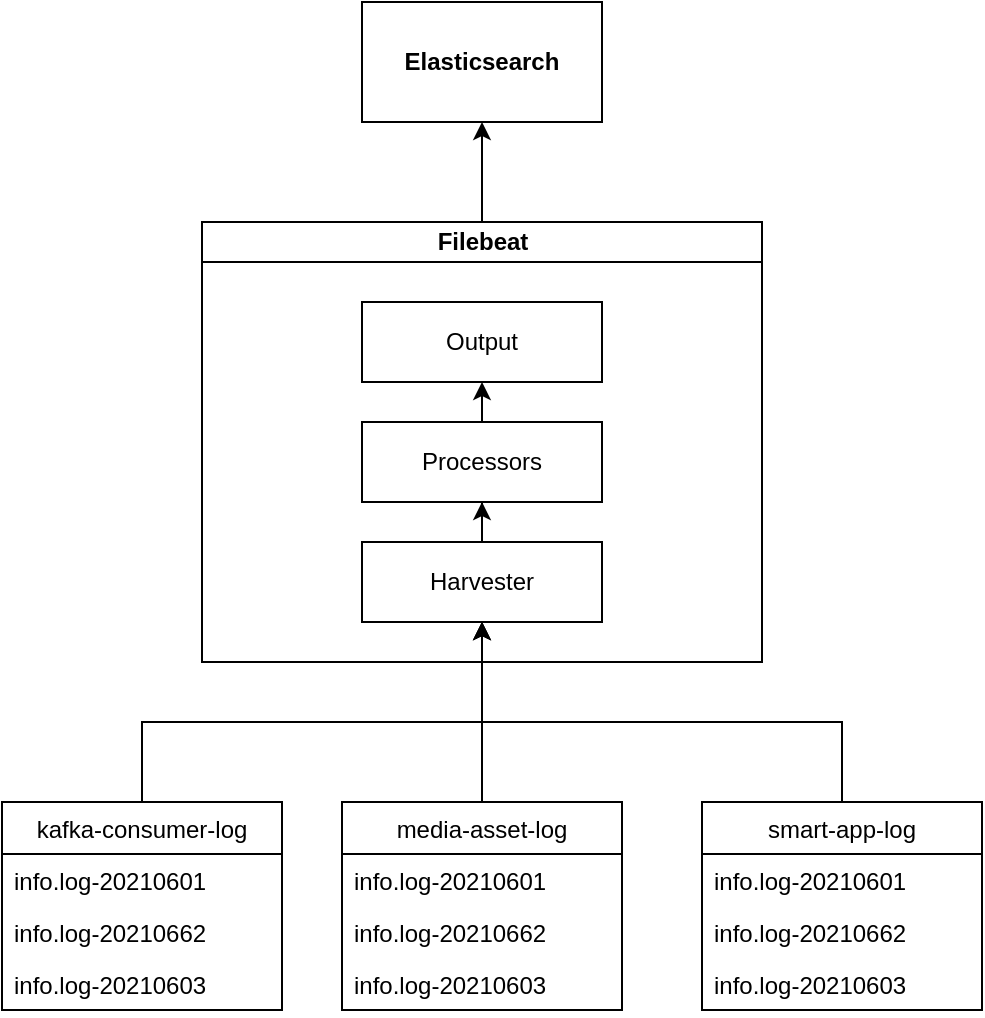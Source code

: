 <mxfile version="14.7.6" type="github">
  <diagram id="CCIx1nJYBqcQRO54KeJ1" name="Page-1">
    <mxGraphModel dx="1113" dy="671" grid="1" gridSize="10" guides="1" tooltips="1" connect="1" arrows="1" fold="1" page="1" pageScale="1" pageWidth="850" pageHeight="1100" math="0" shadow="0">
      <root>
        <mxCell id="0" />
        <mxCell id="1" parent="0" />
        <mxCell id="RWyGRk-tJpopODgYtM8n-33" style="edgeStyle=orthogonalEdgeStyle;rounded=0;orthogonalLoop=1;jettySize=auto;html=1;entryX=0.5;entryY=1;entryDx=0;entryDy=0;" edge="1" parent="1" source="RWyGRk-tJpopODgYtM8n-7" target="RWyGRk-tJpopODgYtM8n-29">
          <mxGeometry relative="1" as="geometry">
            <Array as="points">
              <mxPoint x="250" y="470" />
              <mxPoint x="420" y="470" />
            </Array>
          </mxGeometry>
        </mxCell>
        <mxCell id="RWyGRk-tJpopODgYtM8n-7" value="kafka-consumer-log" style="swimlane;fontStyle=0;childLayout=stackLayout;horizontal=1;startSize=26;horizontalStack=0;resizeParent=1;resizeParentMax=0;resizeLast=0;collapsible=1;marginBottom=0;" vertex="1" parent="1">
          <mxGeometry x="180" y="510" width="140" height="104" as="geometry" />
        </mxCell>
        <mxCell id="RWyGRk-tJpopODgYtM8n-8" value="info.log-20210601" style="text;strokeColor=none;fillColor=none;align=left;verticalAlign=top;spacingLeft=4;spacingRight=4;overflow=hidden;rotatable=0;points=[[0,0.5],[1,0.5]];portConstraint=eastwest;" vertex="1" parent="RWyGRk-tJpopODgYtM8n-7">
          <mxGeometry y="26" width="140" height="26" as="geometry" />
        </mxCell>
        <mxCell id="RWyGRk-tJpopODgYtM8n-9" value="info.log-20210662" style="text;strokeColor=none;fillColor=none;align=left;verticalAlign=top;spacingLeft=4;spacingRight=4;overflow=hidden;rotatable=0;points=[[0,0.5],[1,0.5]];portConstraint=eastwest;" vertex="1" parent="RWyGRk-tJpopODgYtM8n-7">
          <mxGeometry y="52" width="140" height="26" as="geometry" />
        </mxCell>
        <mxCell id="RWyGRk-tJpopODgYtM8n-10" value="info.log-20210603" style="text;strokeColor=none;fillColor=none;align=left;verticalAlign=top;spacingLeft=4;spacingRight=4;overflow=hidden;rotatable=0;points=[[0,0.5],[1,0.5]];portConstraint=eastwest;" vertex="1" parent="RWyGRk-tJpopODgYtM8n-7">
          <mxGeometry y="78" width="140" height="26" as="geometry" />
        </mxCell>
        <mxCell id="RWyGRk-tJpopODgYtM8n-34" style="edgeStyle=orthogonalEdgeStyle;rounded=0;orthogonalLoop=1;jettySize=auto;html=1;exitX=0.5;exitY=0;exitDx=0;exitDy=0;entryX=0.5;entryY=1;entryDx=0;entryDy=0;" edge="1" parent="1" source="RWyGRk-tJpopODgYtM8n-11" target="RWyGRk-tJpopODgYtM8n-29">
          <mxGeometry relative="1" as="geometry" />
        </mxCell>
        <mxCell id="RWyGRk-tJpopODgYtM8n-11" value="media-asset-log" style="swimlane;fontStyle=0;childLayout=stackLayout;horizontal=1;startSize=26;horizontalStack=0;resizeParent=1;resizeParentMax=0;resizeLast=0;collapsible=1;marginBottom=0;" vertex="1" parent="1">
          <mxGeometry x="350" y="510" width="140" height="104" as="geometry" />
        </mxCell>
        <mxCell id="RWyGRk-tJpopODgYtM8n-12" value="info.log-20210601" style="text;strokeColor=none;fillColor=none;align=left;verticalAlign=top;spacingLeft=4;spacingRight=4;overflow=hidden;rotatable=0;points=[[0,0.5],[1,0.5]];portConstraint=eastwest;" vertex="1" parent="RWyGRk-tJpopODgYtM8n-11">
          <mxGeometry y="26" width="140" height="26" as="geometry" />
        </mxCell>
        <mxCell id="RWyGRk-tJpopODgYtM8n-13" value="info.log-20210662" style="text;strokeColor=none;fillColor=none;align=left;verticalAlign=top;spacingLeft=4;spacingRight=4;overflow=hidden;rotatable=0;points=[[0,0.5],[1,0.5]];portConstraint=eastwest;" vertex="1" parent="RWyGRk-tJpopODgYtM8n-11">
          <mxGeometry y="52" width="140" height="26" as="geometry" />
        </mxCell>
        <mxCell id="RWyGRk-tJpopODgYtM8n-14" value="info.log-20210603" style="text;strokeColor=none;fillColor=none;align=left;verticalAlign=top;spacingLeft=4;spacingRight=4;overflow=hidden;rotatable=0;points=[[0,0.5],[1,0.5]];portConstraint=eastwest;" vertex="1" parent="RWyGRk-tJpopODgYtM8n-11">
          <mxGeometry y="78" width="140" height="26" as="geometry" />
        </mxCell>
        <mxCell id="RWyGRk-tJpopODgYtM8n-35" style="edgeStyle=orthogonalEdgeStyle;rounded=0;orthogonalLoop=1;jettySize=auto;html=1;entryX=0.5;entryY=1;entryDx=0;entryDy=0;" edge="1" parent="1" source="RWyGRk-tJpopODgYtM8n-15" target="RWyGRk-tJpopODgYtM8n-29">
          <mxGeometry relative="1" as="geometry">
            <Array as="points">
              <mxPoint x="600" y="470" />
              <mxPoint x="420" y="470" />
            </Array>
          </mxGeometry>
        </mxCell>
        <mxCell id="RWyGRk-tJpopODgYtM8n-15" value="smart-app-log" style="swimlane;fontStyle=0;childLayout=stackLayout;horizontal=1;startSize=26;horizontalStack=0;resizeParent=1;resizeParentMax=0;resizeLast=0;collapsible=1;marginBottom=0;" vertex="1" parent="1">
          <mxGeometry x="530" y="510" width="140" height="104" as="geometry" />
        </mxCell>
        <mxCell id="RWyGRk-tJpopODgYtM8n-16" value="info.log-20210601" style="text;strokeColor=none;fillColor=none;align=left;verticalAlign=top;spacingLeft=4;spacingRight=4;overflow=hidden;rotatable=0;points=[[0,0.5],[1,0.5]];portConstraint=eastwest;" vertex="1" parent="RWyGRk-tJpopODgYtM8n-15">
          <mxGeometry y="26" width="140" height="26" as="geometry" />
        </mxCell>
        <mxCell id="RWyGRk-tJpopODgYtM8n-17" value="info.log-20210662" style="text;strokeColor=none;fillColor=none;align=left;verticalAlign=top;spacingLeft=4;spacingRight=4;overflow=hidden;rotatable=0;points=[[0,0.5],[1,0.5]];portConstraint=eastwest;" vertex="1" parent="RWyGRk-tJpopODgYtM8n-15">
          <mxGeometry y="52" width="140" height="26" as="geometry" />
        </mxCell>
        <mxCell id="RWyGRk-tJpopODgYtM8n-18" value="info.log-20210603" style="text;strokeColor=none;fillColor=none;align=left;verticalAlign=top;spacingLeft=4;spacingRight=4;overflow=hidden;rotatable=0;points=[[0,0.5],[1,0.5]];portConstraint=eastwest;" vertex="1" parent="RWyGRk-tJpopODgYtM8n-15">
          <mxGeometry y="78" width="140" height="26" as="geometry" />
        </mxCell>
        <mxCell id="RWyGRk-tJpopODgYtM8n-37" style="edgeStyle=orthogonalEdgeStyle;rounded=0;orthogonalLoop=1;jettySize=auto;html=1;" edge="1" parent="1" source="RWyGRk-tJpopODgYtM8n-21">
          <mxGeometry relative="1" as="geometry">
            <mxPoint x="420" y="170" as="targetPoint" />
          </mxGeometry>
        </mxCell>
        <mxCell id="RWyGRk-tJpopODgYtM8n-21" value="Filebeat" style="swimlane;html=1;startSize=20;horizontal=1;containerType=tree;newEdgeStyle={&quot;edgeStyle&quot;:&quot;elbowEdgeStyle&quot;,&quot;startArrow&quot;:&quot;none&quot;,&quot;endArrow&quot;:&quot;none&quot;};" vertex="1" parent="1">
          <mxGeometry x="280" y="220" width="280" height="220" as="geometry" />
        </mxCell>
        <UserObject label="Output" treeRoot="1" id="RWyGRk-tJpopODgYtM8n-24">
          <mxCell style="whiteSpace=wrap;html=1;align=center;treeFolding=1;treeMoving=1;newEdgeStyle={&quot;edgeStyle&quot;:&quot;elbowEdgeStyle&quot;,&quot;startArrow&quot;:&quot;none&quot;,&quot;endArrow&quot;:&quot;none&quot;};" vertex="1" parent="RWyGRk-tJpopODgYtM8n-21">
            <mxGeometry x="80" y="40" width="120" height="40" as="geometry" />
          </mxCell>
        </UserObject>
        <UserObject label="Harvester" treeRoot="1" id="RWyGRk-tJpopODgYtM8n-29">
          <mxCell style="whiteSpace=wrap;html=1;align=center;treeFolding=1;treeMoving=1;newEdgeStyle={&quot;edgeStyle&quot;:&quot;elbowEdgeStyle&quot;,&quot;startArrow&quot;:&quot;none&quot;,&quot;endArrow&quot;:&quot;none&quot;};" vertex="1" parent="RWyGRk-tJpopODgYtM8n-21">
            <mxGeometry x="80" y="160" width="120" height="40" as="geometry" />
          </mxCell>
        </UserObject>
        <UserObject label="Processors" treeRoot="1" id="RWyGRk-tJpopODgYtM8n-28">
          <mxCell style="whiteSpace=wrap;html=1;align=center;treeFolding=1;treeMoving=1;newEdgeStyle={&quot;edgeStyle&quot;:&quot;elbowEdgeStyle&quot;,&quot;startArrow&quot;:&quot;none&quot;,&quot;endArrow&quot;:&quot;none&quot;};" vertex="1" parent="RWyGRk-tJpopODgYtM8n-21">
            <mxGeometry x="80" y="100" width="120" height="40" as="geometry" />
          </mxCell>
        </UserObject>
        <mxCell id="RWyGRk-tJpopODgYtM8n-31" style="edgeStyle=orthogonalEdgeStyle;rounded=0;orthogonalLoop=1;jettySize=auto;html=1;exitX=0.5;exitY=0;exitDx=0;exitDy=0;entryX=0.5;entryY=1;entryDx=0;entryDy=0;" edge="1" parent="RWyGRk-tJpopODgYtM8n-21" source="RWyGRk-tJpopODgYtM8n-28" target="RWyGRk-tJpopODgYtM8n-24">
          <mxGeometry relative="1" as="geometry" />
        </mxCell>
        <mxCell id="RWyGRk-tJpopODgYtM8n-32" style="edgeStyle=orthogonalEdgeStyle;rounded=0;orthogonalLoop=1;jettySize=auto;html=1;entryX=0.5;entryY=1;entryDx=0;entryDy=0;" edge="1" parent="RWyGRk-tJpopODgYtM8n-21" source="RWyGRk-tJpopODgYtM8n-29" target="RWyGRk-tJpopODgYtM8n-28">
          <mxGeometry relative="1" as="geometry" />
        </mxCell>
        <mxCell id="RWyGRk-tJpopODgYtM8n-40" value="&lt;b&gt;Elasticsearch&lt;/b&gt;" style="rounded=0;whiteSpace=wrap;html=1;" vertex="1" parent="1">
          <mxGeometry x="360" y="110" width="120" height="60" as="geometry" />
        </mxCell>
      </root>
    </mxGraphModel>
  </diagram>
</mxfile>
